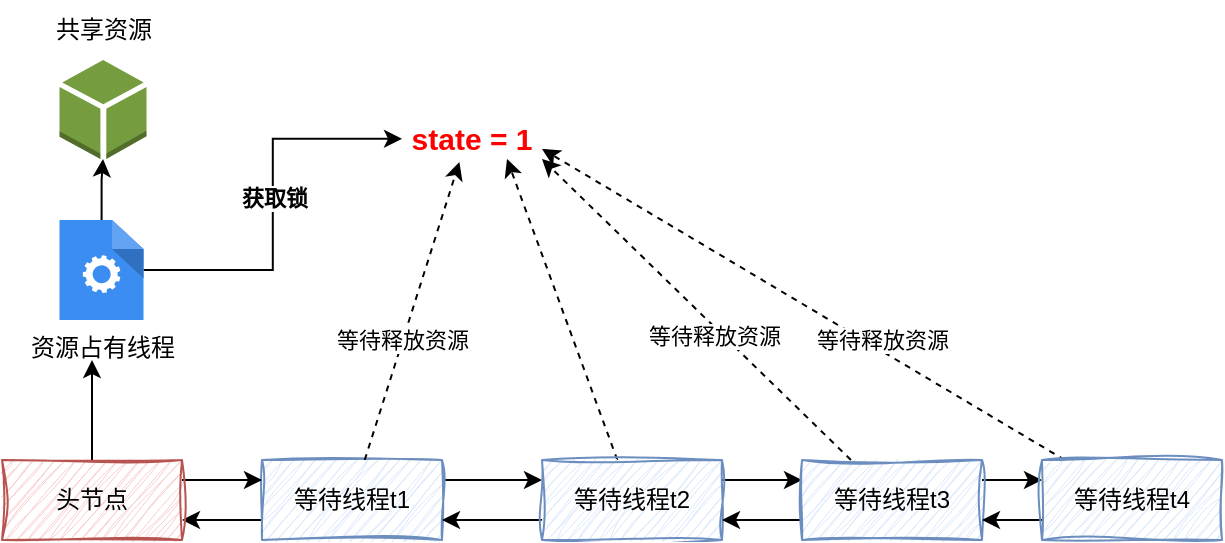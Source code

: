 <mxfile version="24.0.5" type="github">
  <diagram name="第 1 页" id="Q2QGKM70c_vC7_SiPC-H">
    <mxGraphModel dx="1302" dy="704" grid="1" gridSize="10" guides="1" tooltips="1" connect="1" arrows="1" fold="1" page="1" pageScale="1" pageWidth="827" pageHeight="1169" math="0" shadow="0">
      <root>
        <mxCell id="0" />
        <mxCell id="1" parent="0" />
        <mxCell id="G-iMqDxM9tREN6AuZQ9K-7" style="edgeStyle=orthogonalEdgeStyle;rounded=0;orthogonalLoop=1;jettySize=auto;html=1;exitX=1;exitY=0.25;exitDx=0;exitDy=0;entryX=0;entryY=0.25;entryDx=0;entryDy=0;" edge="1" parent="1" source="G-iMqDxM9tREN6AuZQ9K-1" target="G-iMqDxM9tREN6AuZQ9K-2">
          <mxGeometry relative="1" as="geometry" />
        </mxCell>
        <mxCell id="G-iMqDxM9tREN6AuZQ9K-10" style="edgeStyle=orthogonalEdgeStyle;rounded=0;orthogonalLoop=1;jettySize=auto;html=1;exitX=0;exitY=0.75;exitDx=0;exitDy=0;entryX=1;entryY=0.75;entryDx=0;entryDy=0;" edge="1" parent="1" source="G-iMqDxM9tREN6AuZQ9K-1" target="G-iMqDxM9tREN6AuZQ9K-5">
          <mxGeometry relative="1" as="geometry" />
        </mxCell>
        <mxCell id="G-iMqDxM9tREN6AuZQ9K-1" value="等待线程t1" style="rounded=0;whiteSpace=wrap;html=1;sketch=1;curveFitting=1;jiggle=2;fillColor=#dae8fc;strokeColor=#6c8ebf;" vertex="1" parent="1">
          <mxGeometry x="170" y="280" width="90" height="40" as="geometry" />
        </mxCell>
        <mxCell id="G-iMqDxM9tREN6AuZQ9K-8" style="edgeStyle=orthogonalEdgeStyle;rounded=0;orthogonalLoop=1;jettySize=auto;html=1;exitX=1;exitY=0.25;exitDx=0;exitDy=0;entryX=0;entryY=0.25;entryDx=0;entryDy=0;" edge="1" parent="1" source="G-iMqDxM9tREN6AuZQ9K-2" target="G-iMqDxM9tREN6AuZQ9K-3">
          <mxGeometry relative="1" as="geometry" />
        </mxCell>
        <mxCell id="G-iMqDxM9tREN6AuZQ9K-11" style="edgeStyle=orthogonalEdgeStyle;rounded=0;orthogonalLoop=1;jettySize=auto;html=1;exitX=0;exitY=0.75;exitDx=0;exitDy=0;entryX=1;entryY=0.75;entryDx=0;entryDy=0;" edge="1" parent="1" source="G-iMqDxM9tREN6AuZQ9K-2" target="G-iMqDxM9tREN6AuZQ9K-1">
          <mxGeometry relative="1" as="geometry" />
        </mxCell>
        <mxCell id="G-iMqDxM9tREN6AuZQ9K-31" style="rounded=0;orthogonalLoop=1;jettySize=auto;html=1;entryX=0.75;entryY=1;entryDx=0;entryDy=0;dashed=1;" edge="1" parent="1" source="G-iMqDxM9tREN6AuZQ9K-2" target="G-iMqDxM9tREN6AuZQ9K-21">
          <mxGeometry relative="1" as="geometry" />
        </mxCell>
        <mxCell id="G-iMqDxM9tREN6AuZQ9K-2" value="等待线程t2" style="rounded=0;whiteSpace=wrap;html=1;sketch=1;curveFitting=1;jiggle=2;fillColor=#dae8fc;strokeColor=#6c8ebf;" vertex="1" parent="1">
          <mxGeometry x="310" y="280" width="90" height="40" as="geometry" />
        </mxCell>
        <mxCell id="G-iMqDxM9tREN6AuZQ9K-9" style="edgeStyle=orthogonalEdgeStyle;rounded=0;orthogonalLoop=1;jettySize=auto;html=1;exitX=1;exitY=0.25;exitDx=0;exitDy=0;entryX=0;entryY=0.25;entryDx=0;entryDy=0;" edge="1" parent="1" source="G-iMqDxM9tREN6AuZQ9K-3" target="G-iMqDxM9tREN6AuZQ9K-4">
          <mxGeometry relative="1" as="geometry" />
        </mxCell>
        <mxCell id="G-iMqDxM9tREN6AuZQ9K-12" style="edgeStyle=orthogonalEdgeStyle;rounded=0;orthogonalLoop=1;jettySize=auto;html=1;exitX=0;exitY=0.75;exitDx=0;exitDy=0;entryX=1;entryY=0.75;entryDx=0;entryDy=0;" edge="1" parent="1" source="G-iMqDxM9tREN6AuZQ9K-3" target="G-iMqDxM9tREN6AuZQ9K-2">
          <mxGeometry relative="1" as="geometry" />
        </mxCell>
        <mxCell id="G-iMqDxM9tREN6AuZQ9K-30" style="rounded=0;orthogonalLoop=1;jettySize=auto;html=1;entryX=1;entryY=1;entryDx=0;entryDy=0;dashed=1;" edge="1" parent="1" source="G-iMqDxM9tREN6AuZQ9K-3" target="G-iMqDxM9tREN6AuZQ9K-21">
          <mxGeometry relative="1" as="geometry" />
        </mxCell>
        <mxCell id="G-iMqDxM9tREN6AuZQ9K-32" value="等待释放资源" style="edgeLabel;html=1;align=center;verticalAlign=middle;resizable=0;points=[];" vertex="1" connectable="0" parent="G-iMqDxM9tREN6AuZQ9K-30">
          <mxGeometry x="-0.143" y="3" relative="1" as="geometry">
            <mxPoint as="offset" />
          </mxGeometry>
        </mxCell>
        <mxCell id="G-iMqDxM9tREN6AuZQ9K-3" value="等待线程t3" style="rounded=0;whiteSpace=wrap;html=1;sketch=1;curveFitting=1;jiggle=2;fillColor=#dae8fc;strokeColor=#6c8ebf;" vertex="1" parent="1">
          <mxGeometry x="440" y="280" width="90" height="40" as="geometry" />
        </mxCell>
        <mxCell id="G-iMqDxM9tREN6AuZQ9K-14" style="edgeStyle=orthogonalEdgeStyle;rounded=0;orthogonalLoop=1;jettySize=auto;html=1;exitX=0;exitY=0.75;exitDx=0;exitDy=0;entryX=1;entryY=0.75;entryDx=0;entryDy=0;" edge="1" parent="1" source="G-iMqDxM9tREN6AuZQ9K-4" target="G-iMqDxM9tREN6AuZQ9K-3">
          <mxGeometry relative="1" as="geometry" />
        </mxCell>
        <mxCell id="G-iMqDxM9tREN6AuZQ9K-29" style="rounded=0;orthogonalLoop=1;jettySize=auto;html=1;entryX=1;entryY=0.75;entryDx=0;entryDy=0;dashed=1;" edge="1" parent="1" source="G-iMqDxM9tREN6AuZQ9K-4" target="G-iMqDxM9tREN6AuZQ9K-21">
          <mxGeometry relative="1" as="geometry" />
        </mxCell>
        <mxCell id="G-iMqDxM9tREN6AuZQ9K-4" value="等待线程t4" style="rounded=0;whiteSpace=wrap;html=1;sketch=1;curveFitting=1;jiggle=2;fillColor=#dae8fc;strokeColor=#6c8ebf;" vertex="1" parent="1">
          <mxGeometry x="560" y="280" width="90" height="40" as="geometry" />
        </mxCell>
        <mxCell id="G-iMqDxM9tREN6AuZQ9K-6" style="edgeStyle=orthogonalEdgeStyle;rounded=0;orthogonalLoop=1;jettySize=auto;html=1;exitX=1;exitY=0.25;exitDx=0;exitDy=0;entryX=0;entryY=0.25;entryDx=0;entryDy=0;" edge="1" parent="1" source="G-iMqDxM9tREN6AuZQ9K-5" target="G-iMqDxM9tREN6AuZQ9K-1">
          <mxGeometry relative="1" as="geometry" />
        </mxCell>
        <mxCell id="G-iMqDxM9tREN6AuZQ9K-25" style="edgeStyle=orthogonalEdgeStyle;rounded=0;orthogonalLoop=1;jettySize=auto;html=1;" edge="1" parent="1" source="G-iMqDxM9tREN6AuZQ9K-5">
          <mxGeometry relative="1" as="geometry">
            <mxPoint x="85" y="230" as="targetPoint" />
          </mxGeometry>
        </mxCell>
        <mxCell id="G-iMqDxM9tREN6AuZQ9K-5" value="头节点" style="rounded=0;whiteSpace=wrap;html=1;sketch=1;curveFitting=1;jiggle=2;fillColor=#f8cecc;strokeColor=#b85450;" vertex="1" parent="1">
          <mxGeometry x="40" y="280" width="90" height="40" as="geometry" />
        </mxCell>
        <mxCell id="G-iMqDxM9tREN6AuZQ9K-23" style="edgeStyle=orthogonalEdgeStyle;rounded=0;orthogonalLoop=1;jettySize=auto;html=1;entryX=0;entryY=0.5;entryDx=0;entryDy=0;" edge="1" parent="1" source="G-iMqDxM9tREN6AuZQ9K-15" target="G-iMqDxM9tREN6AuZQ9K-21">
          <mxGeometry relative="1" as="geometry" />
        </mxCell>
        <mxCell id="G-iMqDxM9tREN6AuZQ9K-24" value="获取锁" style="edgeLabel;html=1;align=center;verticalAlign=middle;resizable=0;points=[];fontStyle=1" vertex="1" connectable="0" parent="G-iMqDxM9tREN6AuZQ9K-23">
          <mxGeometry x="-0.076" y="3" relative="1" as="geometry">
            <mxPoint x="3" y="-11" as="offset" />
          </mxGeometry>
        </mxCell>
        <mxCell id="G-iMqDxM9tREN6AuZQ9K-15" value="资源占有线程" style="sketch=0;html=1;aspect=fixed;strokeColor=none;shadow=0;fillColor=#3B8DF1;verticalAlign=top;labelPosition=center;verticalLabelPosition=bottom;shape=mxgraph.gcp2.process" vertex="1" parent="1">
          <mxGeometry x="68.75" y="160" width="42" height="50" as="geometry" />
        </mxCell>
        <mxCell id="G-iMqDxM9tREN6AuZQ9K-17" value="" style="outlineConnect=0;dashed=0;verticalLabelPosition=bottom;verticalAlign=top;align=center;html=1;shape=mxgraph.aws3.resources;fillColor=#759C3E;gradientColor=none;" vertex="1" parent="1">
          <mxGeometry x="68.75" y="80" width="43.5" height="49.5" as="geometry" />
        </mxCell>
        <mxCell id="G-iMqDxM9tREN6AuZQ9K-19" style="edgeStyle=orthogonalEdgeStyle;rounded=0;orthogonalLoop=1;jettySize=auto;html=1;entryX=0.5;entryY=1;entryDx=0;entryDy=0;entryPerimeter=0;" edge="1" parent="1" source="G-iMqDxM9tREN6AuZQ9K-15" target="G-iMqDxM9tREN6AuZQ9K-17">
          <mxGeometry relative="1" as="geometry" />
        </mxCell>
        <mxCell id="G-iMqDxM9tREN6AuZQ9K-20" value="共享资源" style="text;html=1;align=center;verticalAlign=middle;whiteSpace=wrap;rounded=0;" vertex="1" parent="1">
          <mxGeometry x="60.5" y="50" width="60" height="30" as="geometry" />
        </mxCell>
        <mxCell id="G-iMqDxM9tREN6AuZQ9K-21" value="state = 1" style="text;html=1;align=center;verticalAlign=middle;whiteSpace=wrap;rounded=0;fontSize=15;fontStyle=1;fontColor=#FF0000;" vertex="1" parent="1">
          <mxGeometry x="240" y="109.25" width="70" height="20.25" as="geometry" />
        </mxCell>
        <mxCell id="G-iMqDxM9tREN6AuZQ9K-26" style="rounded=0;orthogonalLoop=1;jettySize=auto;html=1;entryX=0.41;entryY=1.074;entryDx=0;entryDy=0;entryPerimeter=0;dashed=1;" edge="1" parent="1" source="G-iMqDxM9tREN6AuZQ9K-1" target="G-iMqDxM9tREN6AuZQ9K-21">
          <mxGeometry relative="1" as="geometry" />
        </mxCell>
        <mxCell id="G-iMqDxM9tREN6AuZQ9K-33" value="等待释放资源" style="edgeLabel;html=1;align=center;verticalAlign=middle;resizable=0;points=[];" vertex="1" connectable="0" parent="1">
          <mxGeometry x="240.005" y="219.999" as="geometry" />
        </mxCell>
        <mxCell id="G-iMqDxM9tREN6AuZQ9K-34" value="等待释放资源" style="edgeLabel;html=1;align=center;verticalAlign=middle;resizable=0;points=[];" vertex="1" connectable="0" parent="1">
          <mxGeometry x="480.005" y="219.999" as="geometry" />
        </mxCell>
      </root>
    </mxGraphModel>
  </diagram>
</mxfile>
